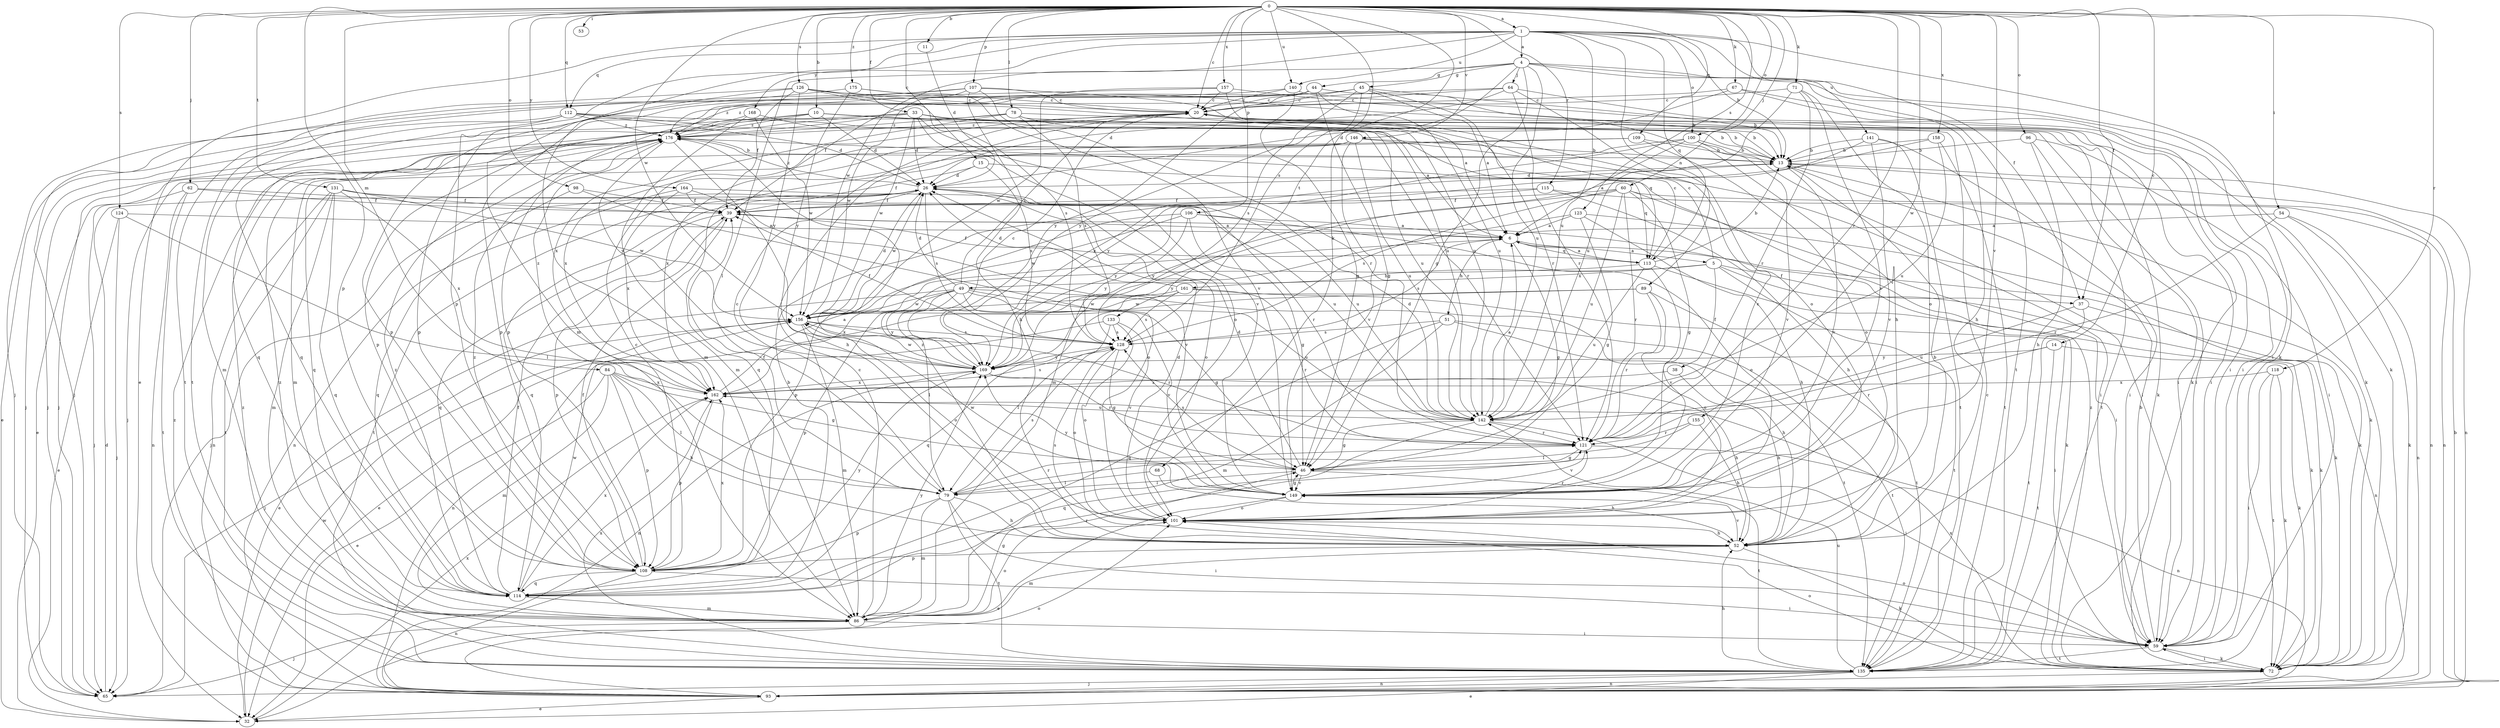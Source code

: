strict digraph  {
0;
1;
4;
5;
6;
10;
11;
13;
14;
15;
20;
26;
32;
33;
37;
38;
39;
44;
45;
46;
49;
51;
52;
53;
54;
59;
60;
62;
64;
65;
67;
68;
71;
72;
78;
79;
84;
86;
89;
93;
96;
98;
100;
101;
106;
107;
108;
109;
112;
113;
114;
115;
118;
121;
123;
124;
126;
128;
131;
133;
135;
140;
141;
142;
146;
149;
155;
156;
157;
158;
161;
162;
164;
168;
169;
175;
176;
0 -> 1  [label=a];
0 -> 10  [label=b];
0 -> 11  [label=b];
0 -> 14  [label=c];
0 -> 15  [label=c];
0 -> 20  [label=c];
0 -> 33  [label=f];
0 -> 37  [label=f];
0 -> 53  [label=i];
0 -> 54  [label=i];
0 -> 60  [label=j];
0 -> 62  [label=j];
0 -> 67  [label=k];
0 -> 68  [label=k];
0 -> 71  [label=k];
0 -> 78  [label=l];
0 -> 84  [label=m];
0 -> 96  [label=o];
0 -> 98  [label=o];
0 -> 100  [label=o];
0 -> 106  [label=p];
0 -> 107  [label=p];
0 -> 108  [label=p];
0 -> 109  [label=q];
0 -> 112  [label=q];
0 -> 115  [label=r];
0 -> 118  [label=r];
0 -> 121  [label=r];
0 -> 123  [label=s];
0 -> 124  [label=s];
0 -> 126  [label=s];
0 -> 128  [label=s];
0 -> 131  [label=t];
0 -> 140  [label=u];
0 -> 146  [label=v];
0 -> 149  [label=v];
0 -> 155  [label=w];
0 -> 156  [label=w];
0 -> 157  [label=x];
0 -> 158  [label=x];
0 -> 164  [label=y];
0 -> 175  [label=z];
1 -> 4  [label=a];
1 -> 13  [label=b];
1 -> 32  [label=e];
1 -> 37  [label=f];
1 -> 72  [label=k];
1 -> 86  [label=m];
1 -> 89  [label=n];
1 -> 100  [label=o];
1 -> 108  [label=p];
1 -> 112  [label=q];
1 -> 113  [label=q];
1 -> 140  [label=u];
1 -> 141  [label=u];
1 -> 142  [label=u];
1 -> 156  [label=w];
1 -> 168  [label=y];
4 -> 44  [label=g];
4 -> 45  [label=g];
4 -> 46  [label=g];
4 -> 59  [label=i];
4 -> 64  [label=j];
4 -> 72  [label=k];
4 -> 79  [label=l];
4 -> 133  [label=t];
4 -> 135  [label=t];
4 -> 142  [label=u];
5 -> 20  [label=c];
5 -> 37  [label=f];
5 -> 38  [label=f];
5 -> 49  [label=h];
5 -> 72  [label=k];
5 -> 135  [label=t];
5 -> 161  [label=x];
6 -> 5  [label=a];
6 -> 46  [label=g];
6 -> 51  [label=h];
6 -> 72  [label=k];
6 -> 113  [label=q];
6 -> 128  [label=s];
10 -> 13  [label=b];
10 -> 26  [label=d];
10 -> 59  [label=i];
10 -> 65  [label=j];
10 -> 108  [label=p];
10 -> 113  [label=q];
10 -> 176  [label=z];
11 -> 26  [label=d];
13 -> 26  [label=d];
13 -> 72  [label=k];
13 -> 93  [label=n];
13 -> 149  [label=v];
14 -> 72  [label=k];
14 -> 121  [label=r];
14 -> 135  [label=t];
14 -> 169  [label=y];
15 -> 26  [label=d];
15 -> 39  [label=f];
15 -> 113  [label=q];
15 -> 128  [label=s];
20 -> 176  [label=z];
26 -> 39  [label=f];
26 -> 65  [label=j];
26 -> 101  [label=o];
26 -> 114  [label=q];
26 -> 128  [label=s];
26 -> 135  [label=t];
26 -> 156  [label=w];
26 -> 176  [label=z];
32 -> 156  [label=w];
32 -> 162  [label=x];
33 -> 13  [label=b];
33 -> 26  [label=d];
33 -> 65  [label=j];
33 -> 72  [label=k];
33 -> 101  [label=o];
33 -> 114  [label=q];
33 -> 149  [label=v];
33 -> 156  [label=w];
33 -> 176  [label=z];
37 -> 93  [label=n];
37 -> 135  [label=t];
37 -> 142  [label=u];
38 -> 52  [label=h];
38 -> 162  [label=x];
39 -> 6  [label=a];
39 -> 72  [label=k];
39 -> 108  [label=p];
39 -> 114  [label=q];
44 -> 20  [label=c];
44 -> 46  [label=g];
44 -> 52  [label=h];
44 -> 108  [label=p];
44 -> 142  [label=u];
44 -> 169  [label=y];
44 -> 176  [label=z];
45 -> 6  [label=a];
45 -> 13  [label=b];
45 -> 20  [label=c];
45 -> 39  [label=f];
45 -> 65  [label=j];
45 -> 121  [label=r];
45 -> 128  [label=s];
45 -> 169  [label=y];
46 -> 26  [label=d];
46 -> 79  [label=l];
46 -> 128  [label=s];
46 -> 135  [label=t];
46 -> 149  [label=v];
49 -> 20  [label=c];
49 -> 26  [label=d];
49 -> 32  [label=e];
49 -> 46  [label=g];
49 -> 79  [label=l];
49 -> 108  [label=p];
49 -> 135  [label=t];
49 -> 142  [label=u];
49 -> 149  [label=v];
49 -> 156  [label=w];
49 -> 169  [label=y];
51 -> 52  [label=h];
51 -> 86  [label=m];
51 -> 114  [label=q];
51 -> 128  [label=s];
51 -> 135  [label=t];
52 -> 13  [label=b];
52 -> 72  [label=k];
52 -> 86  [label=m];
52 -> 108  [label=p];
52 -> 128  [label=s];
52 -> 149  [label=v];
52 -> 176  [label=z];
54 -> 6  [label=a];
54 -> 72  [label=k];
54 -> 93  [label=n];
54 -> 121  [label=r];
59 -> 13  [label=b];
59 -> 72  [label=k];
59 -> 101  [label=o];
59 -> 135  [label=t];
60 -> 39  [label=f];
60 -> 46  [label=g];
60 -> 59  [label=i];
60 -> 93  [label=n];
60 -> 121  [label=r];
60 -> 128  [label=s];
60 -> 142  [label=u];
60 -> 169  [label=y];
62 -> 39  [label=f];
62 -> 65  [label=j];
62 -> 93  [label=n];
62 -> 135  [label=t];
62 -> 142  [label=u];
64 -> 20  [label=c];
64 -> 26  [label=d];
64 -> 72  [label=k];
64 -> 101  [label=o];
64 -> 108  [label=p];
64 -> 121  [label=r];
65 -> 26  [label=d];
67 -> 20  [label=c];
67 -> 26  [label=d];
67 -> 52  [label=h];
67 -> 59  [label=i];
68 -> 52  [label=h];
68 -> 79  [label=l];
71 -> 20  [label=c];
71 -> 101  [label=o];
71 -> 121  [label=r];
71 -> 142  [label=u];
71 -> 149  [label=v];
72 -> 59  [label=i];
72 -> 93  [label=n];
72 -> 101  [label=o];
72 -> 162  [label=x];
72 -> 176  [label=z];
78 -> 6  [label=a];
78 -> 59  [label=i];
78 -> 65  [label=j];
78 -> 128  [label=s];
78 -> 142  [label=u];
78 -> 162  [label=x];
78 -> 176  [label=z];
79 -> 20  [label=c];
79 -> 39  [label=f];
79 -> 52  [label=h];
79 -> 59  [label=i];
79 -> 86  [label=m];
79 -> 108  [label=p];
79 -> 121  [label=r];
79 -> 128  [label=s];
79 -> 135  [label=t];
84 -> 32  [label=e];
84 -> 46  [label=g];
84 -> 52  [label=h];
84 -> 79  [label=l];
84 -> 86  [label=m];
84 -> 108  [label=p];
84 -> 162  [label=x];
86 -> 20  [label=c];
86 -> 46  [label=g];
86 -> 59  [label=i];
86 -> 65  [label=j];
86 -> 101  [label=o];
86 -> 169  [label=y];
86 -> 176  [label=z];
89 -> 101  [label=o];
89 -> 114  [label=q];
89 -> 121  [label=r];
89 -> 135  [label=t];
89 -> 156  [label=w];
93 -> 13  [label=b];
93 -> 32  [label=e];
93 -> 101  [label=o];
93 -> 176  [label=z];
96 -> 13  [label=b];
96 -> 52  [label=h];
96 -> 59  [label=i];
96 -> 135  [label=t];
98 -> 39  [label=f];
98 -> 101  [label=o];
98 -> 114  [label=q];
100 -> 6  [label=a];
100 -> 13  [label=b];
100 -> 59  [label=i];
100 -> 114  [label=q];
100 -> 149  [label=v];
100 -> 169  [label=y];
101 -> 26  [label=d];
101 -> 52  [label=h];
101 -> 121  [label=r];
106 -> 6  [label=a];
106 -> 46  [label=g];
106 -> 101  [label=o];
106 -> 108  [label=p];
106 -> 156  [label=w];
106 -> 169  [label=y];
107 -> 20  [label=c];
107 -> 52  [label=h];
107 -> 86  [label=m];
107 -> 121  [label=r];
107 -> 135  [label=t];
107 -> 142  [label=u];
107 -> 156  [label=w];
108 -> 20  [label=c];
108 -> 39  [label=f];
108 -> 59  [label=i];
108 -> 93  [label=n];
108 -> 114  [label=q];
108 -> 162  [label=x];
108 -> 169  [label=y];
108 -> 176  [label=z];
109 -> 13  [label=b];
109 -> 65  [label=j];
109 -> 101  [label=o];
109 -> 162  [label=x];
112 -> 13  [label=b];
112 -> 26  [label=d];
112 -> 32  [label=e];
112 -> 59  [label=i];
112 -> 86  [label=m];
112 -> 114  [label=q];
112 -> 176  [label=z];
113 -> 6  [label=a];
113 -> 13  [label=b];
113 -> 20  [label=c];
113 -> 39  [label=f];
113 -> 72  [label=k];
113 -> 142  [label=u];
113 -> 149  [label=v];
113 -> 162  [label=x];
114 -> 13  [label=b];
114 -> 39  [label=f];
114 -> 86  [label=m];
114 -> 121  [label=r];
114 -> 156  [label=w];
114 -> 162  [label=x];
114 -> 176  [label=z];
115 -> 39  [label=f];
115 -> 52  [label=h];
115 -> 93  [label=n];
115 -> 169  [label=y];
118 -> 59  [label=i];
118 -> 72  [label=k];
118 -> 135  [label=t];
118 -> 162  [label=x];
121 -> 46  [label=g];
121 -> 93  [label=n];
121 -> 149  [label=v];
123 -> 6  [label=a];
123 -> 46  [label=g];
123 -> 52  [label=h];
123 -> 72  [label=k];
123 -> 169  [label=y];
124 -> 6  [label=a];
124 -> 32  [label=e];
124 -> 65  [label=j];
124 -> 79  [label=l];
126 -> 20  [label=c];
126 -> 39  [label=f];
126 -> 72  [label=k];
126 -> 108  [label=p];
126 -> 128  [label=s];
126 -> 135  [label=t];
126 -> 142  [label=u];
126 -> 169  [label=y];
128 -> 39  [label=f];
128 -> 46  [label=g];
128 -> 101  [label=o];
128 -> 169  [label=y];
131 -> 39  [label=f];
131 -> 86  [label=m];
131 -> 93  [label=n];
131 -> 114  [label=q];
131 -> 135  [label=t];
131 -> 142  [label=u];
131 -> 156  [label=w];
131 -> 162  [label=x];
133 -> 79  [label=l];
133 -> 93  [label=n];
133 -> 101  [label=o];
133 -> 128  [label=s];
133 -> 149  [label=v];
135 -> 20  [label=c];
135 -> 32  [label=e];
135 -> 52  [label=h];
135 -> 65  [label=j];
135 -> 93  [label=n];
135 -> 142  [label=u];
135 -> 162  [label=x];
135 -> 176  [label=z];
140 -> 20  [label=c];
140 -> 46  [label=g];
140 -> 59  [label=i];
140 -> 176  [label=z];
141 -> 13  [label=b];
141 -> 59  [label=i];
141 -> 86  [label=m];
141 -> 135  [label=t];
141 -> 149  [label=v];
142 -> 6  [label=a];
142 -> 26  [label=d];
142 -> 46  [label=g];
142 -> 59  [label=i];
142 -> 114  [label=q];
142 -> 121  [label=r];
146 -> 13  [label=b];
146 -> 59  [label=i];
146 -> 114  [label=q];
146 -> 142  [label=u];
146 -> 149  [label=v];
146 -> 162  [label=x];
149 -> 20  [label=c];
149 -> 32  [label=e];
149 -> 46  [label=g];
149 -> 101  [label=o];
149 -> 156  [label=w];
149 -> 169  [label=y];
155 -> 52  [label=h];
155 -> 79  [label=l];
155 -> 121  [label=r];
156 -> 26  [label=d];
156 -> 65  [label=j];
156 -> 86  [label=m];
156 -> 101  [label=o];
156 -> 121  [label=r];
156 -> 128  [label=s];
157 -> 6  [label=a];
157 -> 13  [label=b];
157 -> 20  [label=c];
157 -> 65  [label=j];
157 -> 156  [label=w];
158 -> 13  [label=b];
158 -> 135  [label=t];
158 -> 142  [label=u];
158 -> 169  [label=y];
161 -> 26  [label=d];
161 -> 32  [label=e];
161 -> 59  [label=i];
161 -> 121  [label=r];
161 -> 128  [label=s];
161 -> 156  [label=w];
162 -> 6  [label=a];
162 -> 108  [label=p];
162 -> 128  [label=s];
162 -> 142  [label=u];
162 -> 176  [label=z];
164 -> 39  [label=f];
164 -> 93  [label=n];
164 -> 121  [label=r];
164 -> 149  [label=v];
164 -> 162  [label=x];
168 -> 86  [label=m];
168 -> 121  [label=r];
168 -> 156  [label=w];
168 -> 176  [label=z];
169 -> 20  [label=c];
169 -> 52  [label=h];
169 -> 93  [label=n];
169 -> 121  [label=r];
169 -> 156  [label=w];
169 -> 162  [label=x];
175 -> 20  [label=c];
175 -> 108  [label=p];
175 -> 149  [label=v];
175 -> 169  [label=y];
176 -> 13  [label=b];
176 -> 32  [label=e];
176 -> 52  [label=h];
176 -> 86  [label=m];
176 -> 169  [label=y];
}
